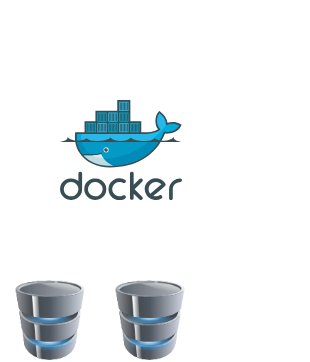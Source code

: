 <mxfile version="24.6.4" type="device">
  <diagram name="Page-1" id="L6zp6_xdgu422V__LJJy">
    <mxGraphModel dx="500" dy="249" grid="1" gridSize="10" guides="1" tooltips="1" connect="1" arrows="1" fold="1" page="1" pageScale="1" pageWidth="850" pageHeight="1100" math="0" shadow="0">
      <root>
        <mxCell id="0" />
        <mxCell id="1" parent="0" />
        <mxCell id="r2VNJdxkfy0inHgnX37M-1" value="" style="image;sketch=0;aspect=fixed;html=1;points=[];align=center;fontSize=12;image=img/lib/mscae/Docker.svg;" vertex="1" parent="1">
          <mxGeometry x="140" y="240" width="60.98" height="50" as="geometry" />
        </mxCell>
        <mxCell id="r2VNJdxkfy0inHgnX37M-2" value="" style="shape=image;verticalLabelPosition=bottom;labelBackgroundColor=default;verticalAlign=top;aspect=fixed;imageAspect=0;image=https://static-00.iconduck.com/assets.00/rabbitmq-icon-484x512-s9lfaapn.png;" vertex="1" parent="1">
          <mxGeometry x="240" y="190.0" width="24" height="25.39" as="geometry" />
        </mxCell>
        <mxCell id="r2VNJdxkfy0inHgnX37M-4" value="" style="image;html=1;image=img/lib/clip_art/computers/Database_128x128.png" vertex="1" parent="1">
          <mxGeometry x="110" y="330" width="50" height="40" as="geometry" />
        </mxCell>
        <mxCell id="r2VNJdxkfy0inHgnX37M-5" value="" style="image;html=1;image=img/lib/clip_art/computers/Database_128x128.png" vertex="1" parent="1">
          <mxGeometry x="160" y="330" width="50" height="40" as="geometry" />
        </mxCell>
      </root>
    </mxGraphModel>
  </diagram>
</mxfile>
